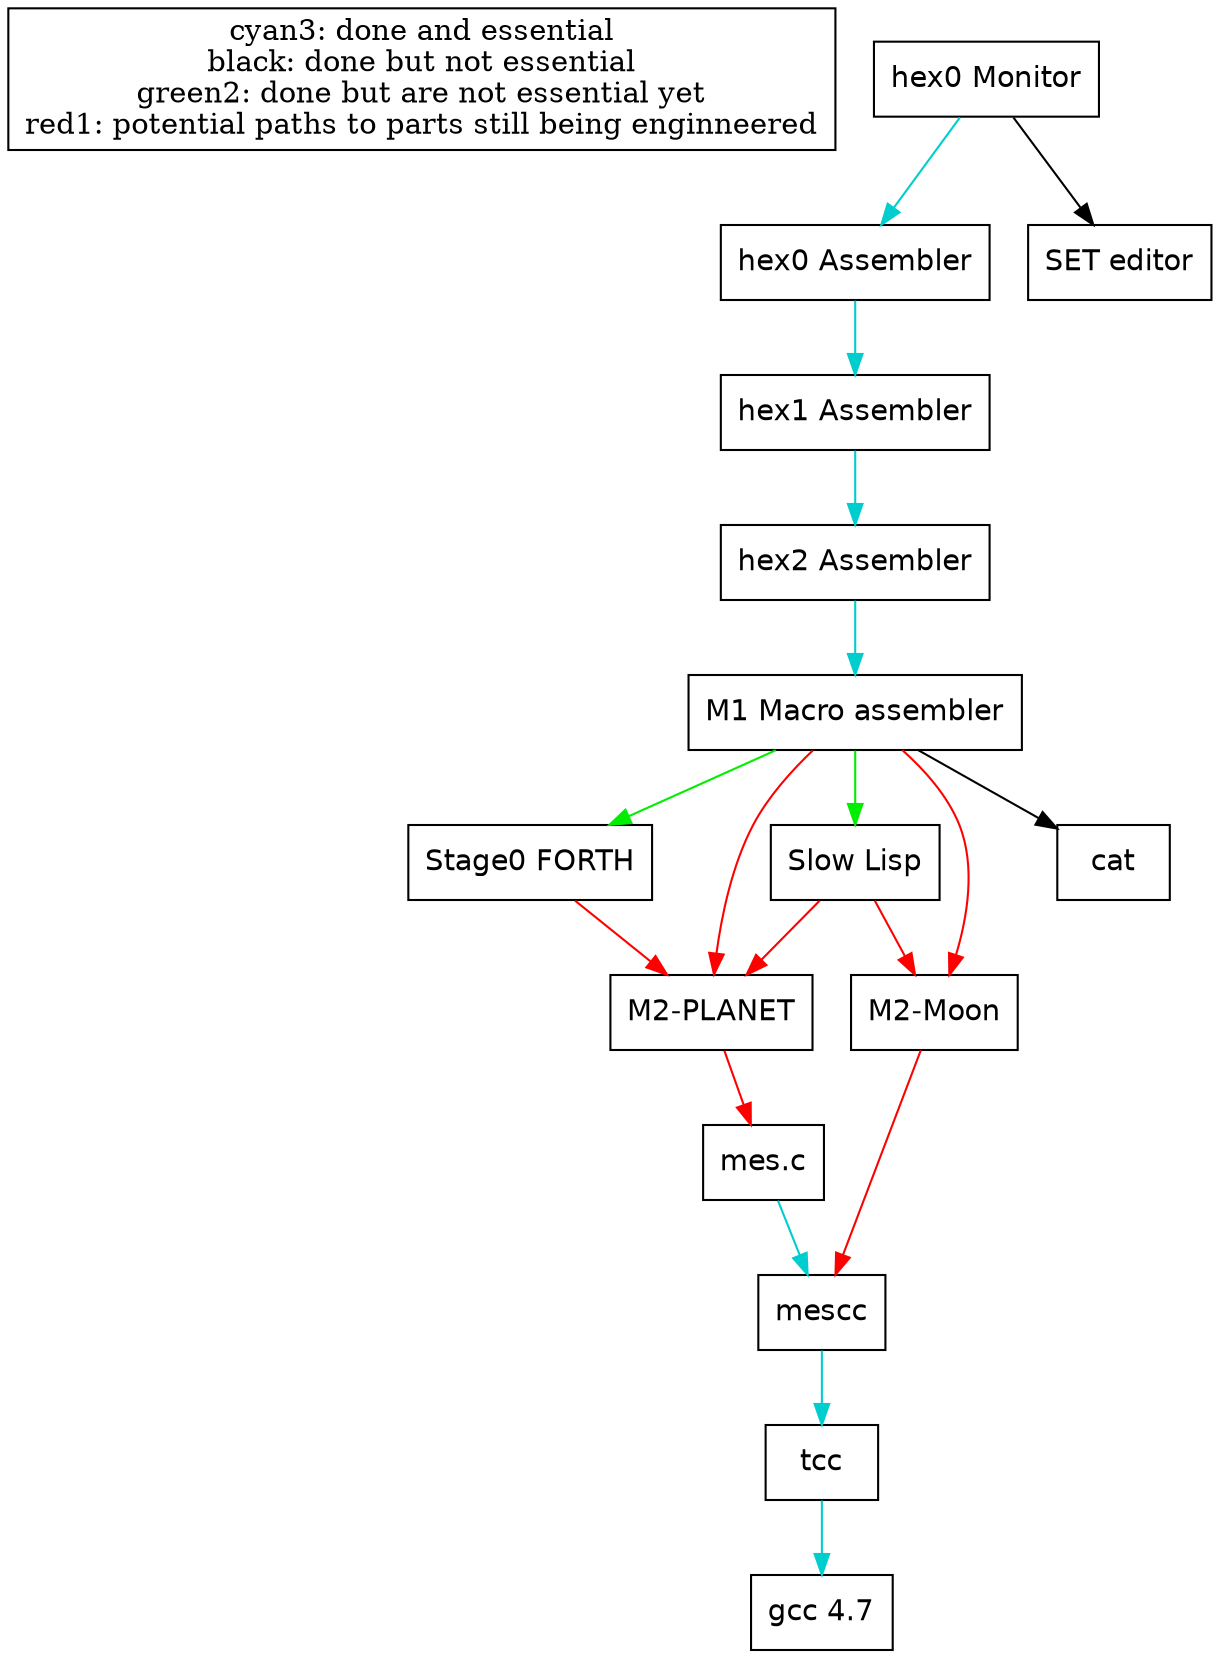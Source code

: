 digraph "Current bootstrap Map" {
	"NULL"  [label = "cyan3: done and essential\nblack: done but not essential\ngreen2: done but are not essential yet\nred1: potential paths to parts still being enginneered", shape = box];

	"hex0-monitor" [label = "hex0 Monitor", shape = box, fontname = Helvetica];
	"hex0-assembler" [label = "hex0 Assembler", shape = box, fontname = Helvetica];
	"hex1-assembler" [label = "hex1 Assembler", shape = box, fontname = Helvetica];
	"hex2-assembler" [label = "hex2 Assembler", shape = box, fontname = Helvetica];
	"M1-Macro" [label = "M1 Macro assembler", shape = box, fontname = Helvetica];
	"Slow_Lisp" [label = "Slow Lisp", shape = box, fontname = Helvetica];
	"Stage0-FORTH" [label = "Stage0 FORTH", shape = box, fontname = Helvetica];
	"M2-Planet" [label = "M2-PLANET", shape = box, fontname = Helvetica];
	"M2-Moon" [label = "M2-Moon", shape = box, fontname = Helvetica];
	"mes.c" [label = "mes.c", shape = box, fontname = Helvetica];
	"mescc" [label = "mescc", shape = box, fontname = Helvetica];
	"tcc" [label = "tcc", shape = box, fontname = Helvetica];
	"gcc_4.7" [label = "gcc 4.7", shape = box, fontname = Helvetica];

	"cat" [label = "cat", shape = box, fontname = Helvetica];
	"SET" [label = "SET editor", shape = box, fontname = Helvetica];

	"hex0-monitor" -> "SET" [color = black];
	"hex0-monitor" -> "hex0-assembler" [color = cyan3];
	"hex0-assembler" -> "hex1-assembler" [color = cyan3];
	"hex1-assembler" -> "hex2-assembler" [color = cyan3];
	"hex2-assembler" -> "M1-Macro" [color = cyan3];
	"M1-Macro" -> "cat" [color = black];
	"M1-Macro" -> "Slow_Lisp" [color = green2];
	"M1-Macro" -> "Stage0-FORTH" [color = green2];
	"M1-Macro" -> "M2-Planet" [color = red1];
	"M1-Macro" -> "M2-Moon" [color = red1];
	"Slow_Lisp" -> "M2-Planet" [color = red1];
	"Slow_Lisp" -> "M2-Moon" [color = red1];
	"Stage0-FORTH" -> "M2-Planet" [color = red1];
	"M2-Planet" -> "mes.c" [color = red1];
	"M2-Moon" -> "mescc" [color = red1];
	"mes.c" -> "mescc" [color = cyan3];
	"mescc" -> "tcc" [color = cyan3];
	"tcc" -> "gcc_4.7" [color = cyan3];
}

